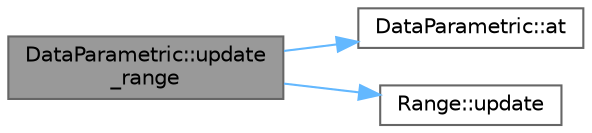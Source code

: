 digraph "DataParametric::update_range"
{
 // LATEX_PDF_SIZE
  bgcolor="transparent";
  edge [fontname=Helvetica,fontsize=10,labelfontname=Helvetica,labelfontsize=10];
  node [fontname=Helvetica,fontsize=10,shape=box,height=0.2,width=0.4];
  rankdir="LR";
  Node1 [label="DataParametric::update\l_range",height=0.2,width=0.4,color="gray40", fillcolor="grey60", style="filled", fontcolor="black",tooltip=" "];
  Node1 -> Node2 [color="steelblue1",style="solid"];
  Node2 [label="DataParametric::at",height=0.2,width=0.4,color="grey40", fillcolor="white", style="filled",URL="$class_data_parametric.html#a30ce6c1f8a48a3accb89c16780b1b9a1",tooltip=" "];
  Node1 -> Node3 [color="steelblue1",style="solid"];
  Node3 [label="Range::update",height=0.2,width=0.4,color="grey40", fillcolor="white", style="filled",URL="$class_range.html#adfc4e4f29e56f6f7894e0c40dd8b5cbd",tooltip="Adjust the range limits to include a given value."];
}
